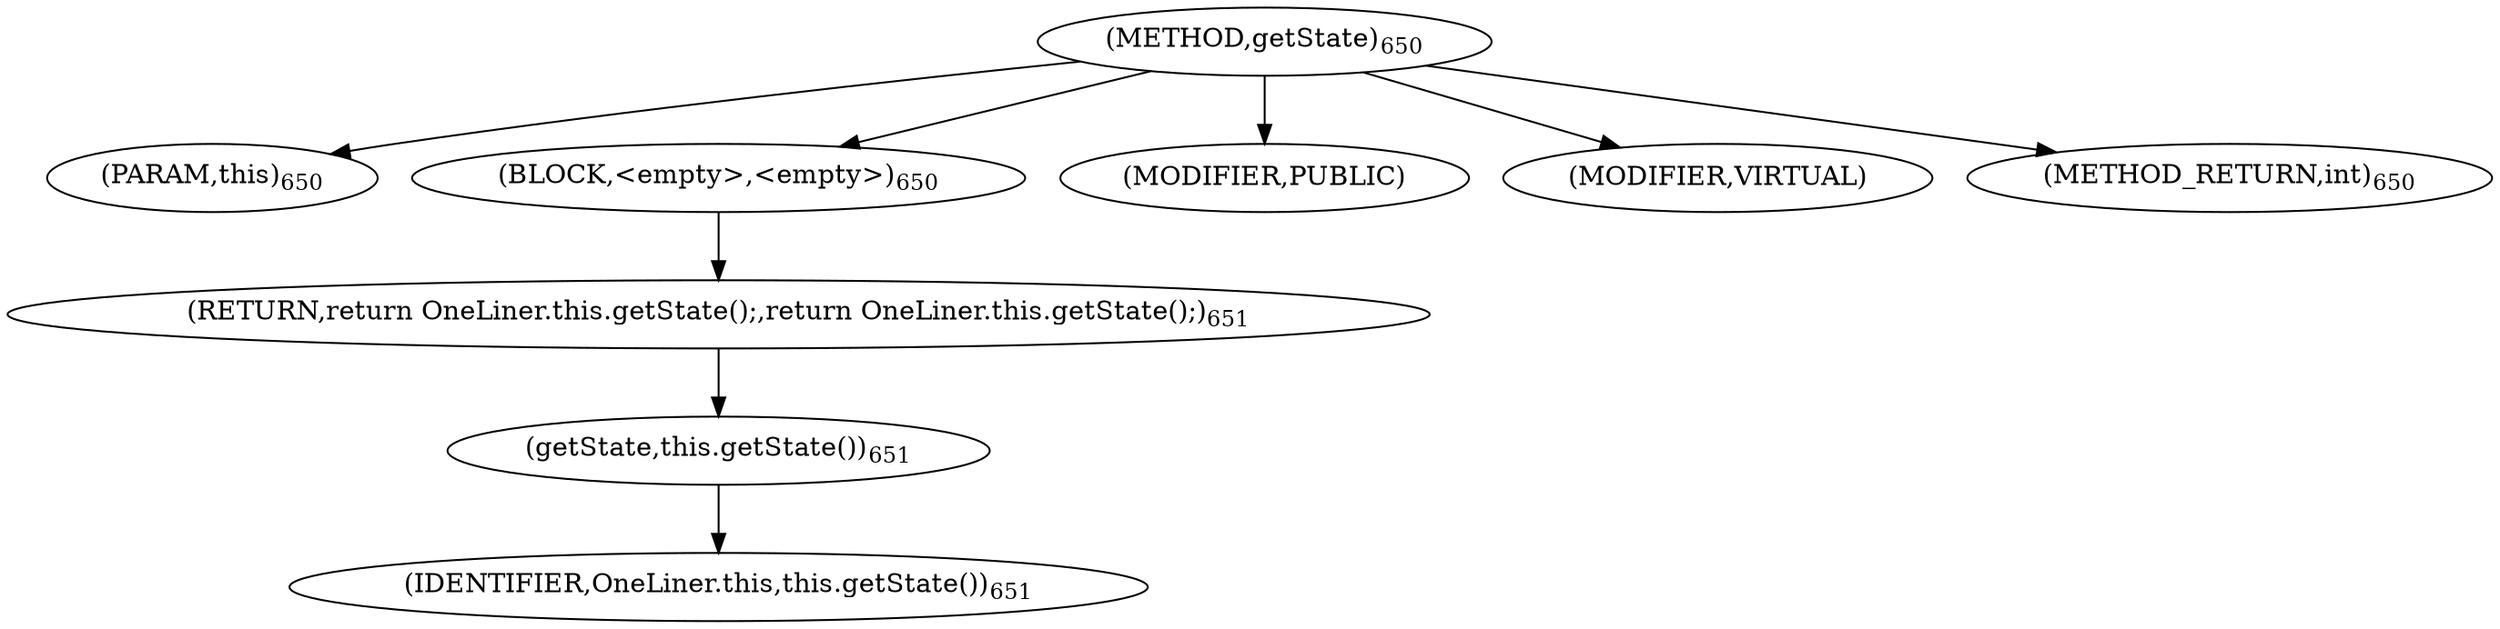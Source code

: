digraph "getState" {  
"1569" [label = <(METHOD,getState)<SUB>650</SUB>> ]
"61" [label = <(PARAM,this)<SUB>650</SUB>> ]
"1570" [label = <(BLOCK,&lt;empty&gt;,&lt;empty&gt;)<SUB>650</SUB>> ]
"1571" [label = <(RETURN,return OneLiner.this.getState();,return OneLiner.this.getState();)<SUB>651</SUB>> ]
"1572" [label = <(getState,this.getState())<SUB>651</SUB>> ]
"60" [label = <(IDENTIFIER,OneLiner.this,this.getState())<SUB>651</SUB>> ]
"1573" [label = <(MODIFIER,PUBLIC)> ]
"1574" [label = <(MODIFIER,VIRTUAL)> ]
"1575" [label = <(METHOD_RETURN,int)<SUB>650</SUB>> ]
  "1569" -> "61" 
  "1569" -> "1570" 
  "1569" -> "1573" 
  "1569" -> "1574" 
  "1569" -> "1575" 
  "1570" -> "1571" 
  "1571" -> "1572" 
  "1572" -> "60" 
}
